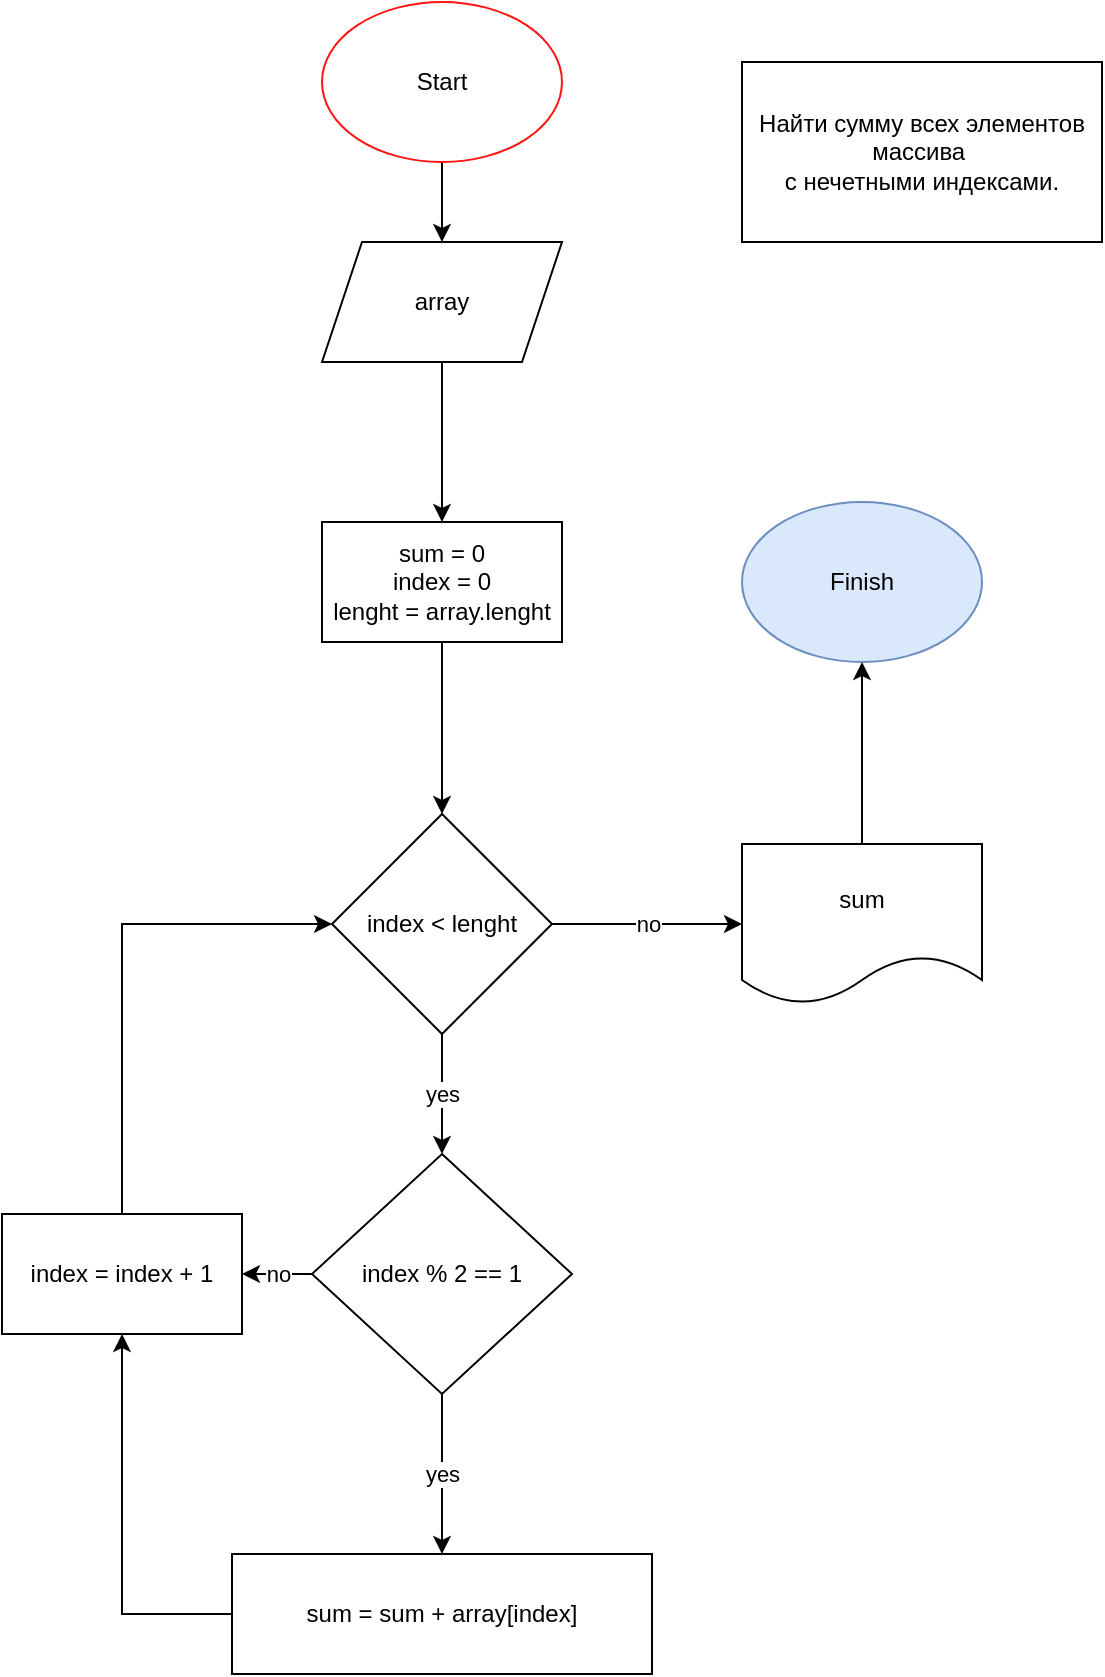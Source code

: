 <mxfile version="21.3.5" type="github">
  <diagram name="Page-1" id="lQx7DxtHt2KXUCDhVXnp">
    <mxGraphModel dx="1037" dy="1654" grid="1" gridSize="10" guides="1" tooltips="1" connect="1" arrows="1" fold="1" page="1" pageScale="1" pageWidth="1169" pageHeight="827" math="0" shadow="0">
      <root>
        <mxCell id="0" />
        <mxCell id="1" parent="0" />
        <mxCell id="S16dvHZVeuOPmKrjyvKW-20" value="" style="edgeStyle=orthogonalEdgeStyle;rounded=0;orthogonalLoop=1;jettySize=auto;html=1;" edge="1" parent="1" source="S16dvHZVeuOPmKrjyvKW-1" target="S16dvHZVeuOPmKrjyvKW-2">
          <mxGeometry relative="1" as="geometry" />
        </mxCell>
        <mxCell id="S16dvHZVeuOPmKrjyvKW-1" value="Start" style="ellipse;whiteSpace=wrap;html=1;strokeColor=#FF1414;" vertex="1" parent="1">
          <mxGeometry x="200" y="-20" width="120" height="80" as="geometry" />
        </mxCell>
        <mxCell id="S16dvHZVeuOPmKrjyvKW-16" value="" style="edgeStyle=orthogonalEdgeStyle;rounded=0;orthogonalLoop=1;jettySize=auto;html=1;" edge="1" parent="1" source="S16dvHZVeuOPmKrjyvKW-2" target="S16dvHZVeuOPmKrjyvKW-3">
          <mxGeometry relative="1" as="geometry" />
        </mxCell>
        <mxCell id="S16dvHZVeuOPmKrjyvKW-2" value="array" style="shape=parallelogram;perimeter=parallelogramPerimeter;whiteSpace=wrap;html=1;fixedSize=1;" vertex="1" parent="1">
          <mxGeometry x="200" y="100" width="120" height="60" as="geometry" />
        </mxCell>
        <mxCell id="S16dvHZVeuOPmKrjyvKW-17" value="" style="edgeStyle=orthogonalEdgeStyle;rounded=0;orthogonalLoop=1;jettySize=auto;html=1;" edge="1" parent="1" source="S16dvHZVeuOPmKrjyvKW-3" target="S16dvHZVeuOPmKrjyvKW-4">
          <mxGeometry relative="1" as="geometry" />
        </mxCell>
        <mxCell id="S16dvHZVeuOPmKrjyvKW-3" value="sum = 0&lt;br&gt;index = 0&lt;br&gt;lenght = array.lenght" style="rounded=0;whiteSpace=wrap;html=1;" vertex="1" parent="1">
          <mxGeometry x="200" y="240" width="120" height="60" as="geometry" />
        </mxCell>
        <mxCell id="S16dvHZVeuOPmKrjyvKW-11" value="no" style="edgeStyle=orthogonalEdgeStyle;rounded=0;orthogonalLoop=1;jettySize=auto;html=1;" edge="1" parent="1" source="S16dvHZVeuOPmKrjyvKW-4" target="S16dvHZVeuOPmKrjyvKW-5">
          <mxGeometry relative="1" as="geometry" />
        </mxCell>
        <mxCell id="S16dvHZVeuOPmKrjyvKW-12" value="yes" style="edgeStyle=orthogonalEdgeStyle;rounded=0;orthogonalLoop=1;jettySize=auto;html=1;" edge="1" parent="1" source="S16dvHZVeuOPmKrjyvKW-4" target="S16dvHZVeuOPmKrjyvKW-6">
          <mxGeometry relative="1" as="geometry" />
        </mxCell>
        <mxCell id="S16dvHZVeuOPmKrjyvKW-4" value="index &amp;lt; lenght" style="rhombus;whiteSpace=wrap;html=1;" vertex="1" parent="1">
          <mxGeometry x="205" y="386" width="110" height="110" as="geometry" />
        </mxCell>
        <mxCell id="S16dvHZVeuOPmKrjyvKW-19" value="" style="edgeStyle=orthogonalEdgeStyle;rounded=0;orthogonalLoop=1;jettySize=auto;html=1;" edge="1" parent="1" source="S16dvHZVeuOPmKrjyvKW-5" target="S16dvHZVeuOPmKrjyvKW-18">
          <mxGeometry relative="1" as="geometry" />
        </mxCell>
        <mxCell id="S16dvHZVeuOPmKrjyvKW-5" value="sum" style="shape=document;whiteSpace=wrap;html=1;boundedLbl=1;" vertex="1" parent="1">
          <mxGeometry x="410" y="401" width="120" height="80" as="geometry" />
        </mxCell>
        <mxCell id="S16dvHZVeuOPmKrjyvKW-13" value="no" style="edgeStyle=orthogonalEdgeStyle;rounded=0;orthogonalLoop=1;jettySize=auto;html=1;" edge="1" parent="1" source="S16dvHZVeuOPmKrjyvKW-6" target="S16dvHZVeuOPmKrjyvKW-7">
          <mxGeometry relative="1" as="geometry" />
        </mxCell>
        <mxCell id="S16dvHZVeuOPmKrjyvKW-15" value="yes" style="edgeStyle=orthogonalEdgeStyle;rounded=0;orthogonalLoop=1;jettySize=auto;html=1;" edge="1" parent="1" source="S16dvHZVeuOPmKrjyvKW-6" target="S16dvHZVeuOPmKrjyvKW-8">
          <mxGeometry relative="1" as="geometry" />
        </mxCell>
        <mxCell id="S16dvHZVeuOPmKrjyvKW-6" value="index % 2 == 1" style="rhombus;whiteSpace=wrap;html=1;" vertex="1" parent="1">
          <mxGeometry x="195" y="556" width="130" height="120" as="geometry" />
        </mxCell>
        <mxCell id="S16dvHZVeuOPmKrjyvKW-14" style="edgeStyle=orthogonalEdgeStyle;rounded=0;orthogonalLoop=1;jettySize=auto;html=1;entryX=0;entryY=0.5;entryDx=0;entryDy=0;" edge="1" parent="1" source="S16dvHZVeuOPmKrjyvKW-7" target="S16dvHZVeuOPmKrjyvKW-4">
          <mxGeometry relative="1" as="geometry">
            <Array as="points">
              <mxPoint x="100" y="441" />
            </Array>
          </mxGeometry>
        </mxCell>
        <mxCell id="S16dvHZVeuOPmKrjyvKW-7" value="index = index + 1" style="rounded=0;whiteSpace=wrap;html=1;" vertex="1" parent="1">
          <mxGeometry x="40" y="586" width="120" height="60" as="geometry" />
        </mxCell>
        <mxCell id="S16dvHZVeuOPmKrjyvKW-10" style="edgeStyle=orthogonalEdgeStyle;rounded=0;orthogonalLoop=1;jettySize=auto;html=1;entryX=0.5;entryY=1;entryDx=0;entryDy=0;" edge="1" parent="1" source="S16dvHZVeuOPmKrjyvKW-8" target="S16dvHZVeuOPmKrjyvKW-7">
          <mxGeometry relative="1" as="geometry">
            <Array as="points">
              <mxPoint x="100" y="786" />
            </Array>
          </mxGeometry>
        </mxCell>
        <mxCell id="S16dvHZVeuOPmKrjyvKW-8" value="sum = sum + array[index]" style="rounded=0;whiteSpace=wrap;html=1;" vertex="1" parent="1">
          <mxGeometry x="155" y="756" width="210" height="60" as="geometry" />
        </mxCell>
        <mxCell id="S16dvHZVeuOPmKrjyvKW-18" value="Finish" style="ellipse;whiteSpace=wrap;html=1;fillColor=#dae8fc;strokeColor=#6c8ebf;" vertex="1" parent="1">
          <mxGeometry x="410" y="230" width="120" height="80" as="geometry" />
        </mxCell>
        <mxCell id="S16dvHZVeuOPmKrjyvKW-21" value="&lt;div&gt;Найти сумму всех элементов массива&amp;nbsp;&lt;/div&gt;&lt;div&gt;с нечетными индексами.&lt;/div&gt;" style="whiteSpace=wrap;html=1;" vertex="1" parent="1">
          <mxGeometry x="410" y="10" width="180" height="90" as="geometry" />
        </mxCell>
      </root>
    </mxGraphModel>
  </diagram>
</mxfile>
